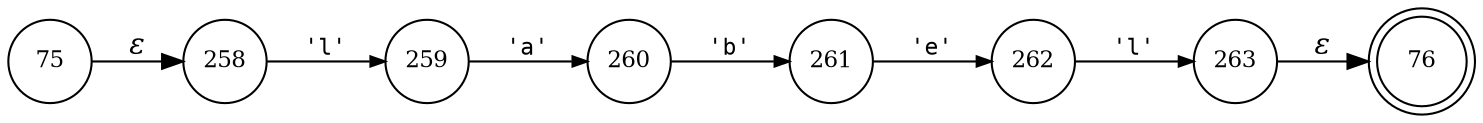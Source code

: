 digraph ATN {
rankdir=LR;
s76[fontsize=11, label="76", shape=doublecircle, fixedsize=true, width=.6];
s258[fontsize=11,label="258", shape=circle, fixedsize=true, width=.55, peripheries=1];
s259[fontsize=11,label="259", shape=circle, fixedsize=true, width=.55, peripheries=1];
s260[fontsize=11,label="260", shape=circle, fixedsize=true, width=.55, peripheries=1];
s261[fontsize=11,label="261", shape=circle, fixedsize=true, width=.55, peripheries=1];
s262[fontsize=11,label="262", shape=circle, fixedsize=true, width=.55, peripheries=1];
s263[fontsize=11,label="263", shape=circle, fixedsize=true, width=.55, peripheries=1];
s75[fontsize=11,label="75", shape=circle, fixedsize=true, width=.55, peripheries=1];
s75 -> s258 [fontname="Times-Italic", label="&epsilon;"];
s258 -> s259 [fontsize=11, fontname="Courier", arrowsize=.7, label = "'l'", arrowhead = normal];
s259 -> s260 [fontsize=11, fontname="Courier", arrowsize=.7, label = "'a'", arrowhead = normal];
s260 -> s261 [fontsize=11, fontname="Courier", arrowsize=.7, label = "'b'", arrowhead = normal];
s261 -> s262 [fontsize=11, fontname="Courier", arrowsize=.7, label = "'e'", arrowhead = normal];
s262 -> s263 [fontsize=11, fontname="Courier", arrowsize=.7, label = "'l'", arrowhead = normal];
s263 -> s76 [fontname="Times-Italic", label="&epsilon;"];
}